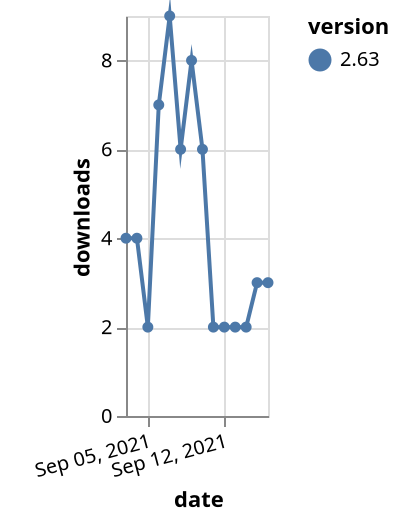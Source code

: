 {"$schema": "https://vega.github.io/schema/vega-lite/v5.json", "description": "A simple bar chart with embedded data.", "data": {"values": [{"date": "2021-09-03", "total": 3830, "delta": 4, "version": "2.63"}, {"date": "2021-09-04", "total": 3834, "delta": 4, "version": "2.63"}, {"date": "2021-09-05", "total": 3836, "delta": 2, "version": "2.63"}, {"date": "2021-09-06", "total": 3843, "delta": 7, "version": "2.63"}, {"date": "2021-09-07", "total": 3852, "delta": 9, "version": "2.63"}, {"date": "2021-09-08", "total": 3858, "delta": 6, "version": "2.63"}, {"date": "2021-09-09", "total": 3866, "delta": 8, "version": "2.63"}, {"date": "2021-09-10", "total": 3872, "delta": 6, "version": "2.63"}, {"date": "2021-09-11", "total": 3874, "delta": 2, "version": "2.63"}, {"date": "2021-09-12", "total": 3876, "delta": 2, "version": "2.63"}, {"date": "2021-09-13", "total": 3878, "delta": 2, "version": "2.63"}, {"date": "2021-09-14", "total": 3880, "delta": 2, "version": "2.63"}, {"date": "2021-09-15", "total": 3883, "delta": 3, "version": "2.63"}, {"date": "2021-09-16", "total": 3886, "delta": 3, "version": "2.63"}]}, "width": "container", "mark": {"type": "line", "point": {"filled": true}}, "encoding": {"x": {"field": "date", "type": "temporal", "timeUnit": "yearmonthdate", "title": "date", "axis": {"labelAngle": -15}}, "y": {"field": "delta", "type": "quantitative", "title": "downloads"}, "color": {"field": "version", "type": "nominal"}, "tooltip": {"field": "delta"}}}